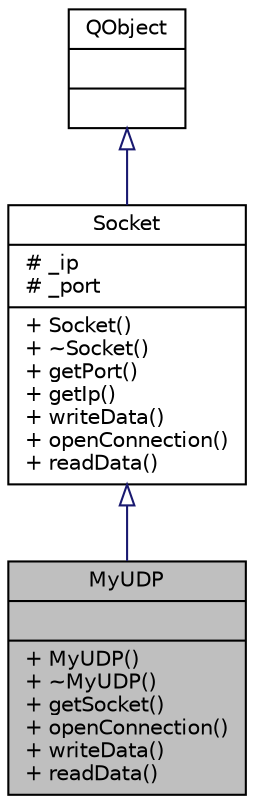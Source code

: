 digraph "MyUDP"
{
 // LATEX_PDF_SIZE
  edge [fontname="Helvetica",fontsize="10",labelfontname="Helvetica",labelfontsize="10"];
  node [fontname="Helvetica",fontsize="10",shape=record];
  Node1 [label="{MyUDP\n||+ MyUDP()\l+ ~MyUDP()\l+ getSocket()\l+ openConnection()\l+ writeData()\l+ readData()\l}",height=0.2,width=0.4,color="black", fillcolor="grey75", style="filled", fontcolor="black",tooltip=" "];
  Node2 -> Node1 [dir="back",color="midnightblue",fontsize="10",style="solid",arrowtail="onormal"];
  Node2 [label="{Socket\n|# _ip\l# _port\l|+ Socket()\l+ ~Socket()\l+ getPort()\l+ getIp()\l+ writeData()\l+ openConnection()\l+ readData()\l}",height=0.2,width=0.4,color="black", fillcolor="white", style="filled",URL="$classSocket.html",tooltip=" "];
  Node3 -> Node2 [dir="back",color="midnightblue",fontsize="10",style="solid",arrowtail="onormal"];
  Node3 [label="{QObject\n||}",height=0.2,width=0.4,color="black", fillcolor="white", style="filled",URL="$classQObject.html",tooltip=" "];
}
